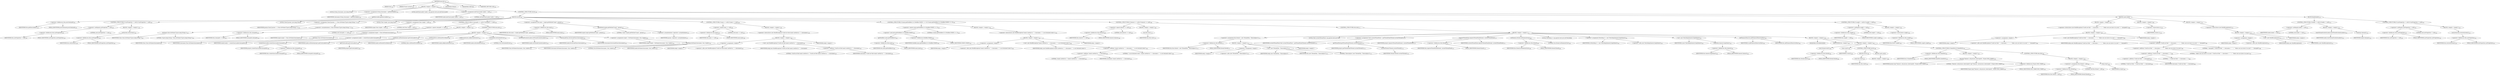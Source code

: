 digraph "execute" {  
"125" [label = <(METHOD,execute)<SUB>134</SUB>> ]
"8" [label = <(PARAM,this)<SUB>134</SUB>> ]
"126" [label = <(PARAM,Project project)<SUB>134</SUB>> ]
"127" [label = <(BLOCK,&lt;empty&gt;,&lt;empty&gt;)<SUB>134</SUB>> ]
"128" [label = <(LOCAL,String classname: java.lang.String)> ]
"129" [label = <(&lt;operator&gt;.assignment,String classname = getExecutable())<SUB>135</SUB>> ]
"130" [label = <(IDENTIFIER,classname,String classname = getExecutable())<SUB>135</SUB>> ]
"131" [label = <(getExecutable,getExecutable())<SUB>135</SUB>> ]
"132" [label = <(&lt;operator&gt;.fieldAccess,this.javaCommand)<SUB>135</SUB>> ]
"133" [label = <(IDENTIFIER,this,getExecutable())<SUB>135</SUB>> ]
"134" [label = <(FIELD_IDENTIFIER,javaCommand,javaCommand)<SUB>135</SUB>> ]
"135" [label = <(LOCAL,AntClassLoader loader: org.apache.tools.ant.AntClassLoader)> ]
"136" [label = <(&lt;operator&gt;.assignment,AntClassLoader loader = null)<SUB>137</SUB>> ]
"137" [label = <(IDENTIFIER,loader,AntClassLoader loader = null)<SUB>137</SUB>> ]
"138" [label = <(LITERAL,null,AntClassLoader loader = null)<SUB>137</SUB>> ]
"139" [label = <(CONTROL_STRUCTURE,try,try)<SUB>138</SUB>> ]
"140" [label = <(BLOCK,try,try)<SUB>138</SUB>> ]
"141" [label = <(CONTROL_STRUCTURE,if (sysProperties != null),if (sysProperties != null))<SUB>139</SUB>> ]
"142" [label = <(&lt;operator&gt;.notEquals,sysProperties != null)<SUB>139</SUB>> ]
"143" [label = <(&lt;operator&gt;.fieldAccess,this.sysProperties)<SUB>139</SUB>> ]
"144" [label = <(IDENTIFIER,this,sysProperties != null)<SUB>139</SUB>> ]
"145" [label = <(FIELD_IDENTIFIER,sysProperties,sysProperties)<SUB>139</SUB>> ]
"146" [label = <(LITERAL,null,sysProperties != null)<SUB>139</SUB>> ]
"147" [label = <(BLOCK,&lt;empty&gt;,&lt;empty&gt;)<SUB>139</SUB>> ]
"148" [label = <(setSystem,setSystem())<SUB>140</SUB>> ]
"149" [label = <(&lt;operator&gt;.fieldAccess,this.sysProperties)<SUB>140</SUB>> ]
"150" [label = <(IDENTIFIER,this,setSystem())<SUB>140</SUB>> ]
"151" [label = <(FIELD_IDENTIFIER,sysProperties,sysProperties)<SUB>140</SUB>> ]
"152" [label = <(LOCAL,Class[] param: java.lang.Class[])> ]
"153" [label = <(&lt;operator&gt;.assignment,Class[] param = { Class.forName(&quot;[Ljava.lang.String;&quot;) })<SUB>143</SUB>> ]
"154" [label = <(IDENTIFIER,param,Class[] param = { Class.forName(&quot;[Ljava.lang.String;&quot;) })<SUB>143</SUB>> ]
"155" [label = <(&lt;operator&gt;.arrayInitializer,{ Class.forName(&quot;[Ljava.lang.String;&quot;) })<SUB>143</SUB>> ]
"156" [label = <(forName,Class.forName(&quot;[Ljava.lang.String;&quot;))<SUB>143</SUB>> ]
"157" [label = <(IDENTIFIER,Class,Class.forName(&quot;[Ljava.lang.String;&quot;))<SUB>143</SUB>> ]
"158" [label = <(LITERAL,&quot;[Ljava.lang.String;&quot;,Class.forName(&quot;[Ljava.lang.String;&quot;))<SUB>143</SUB>> ]
"159" [label = <(LOCAL,Class target: java.lang.Class)> ]
"160" [label = <(&lt;operator&gt;.assignment,Class target = null)<SUB>144</SUB>> ]
"161" [label = <(IDENTIFIER,target,Class target = null)<SUB>144</SUB>> ]
"162" [label = <(LITERAL,null,Class target = null)<SUB>144</SUB>> ]
"163" [label = <(CONTROL_STRUCTURE,if (classpath == null),if (classpath == null))<SUB>145</SUB>> ]
"164" [label = <(&lt;operator&gt;.equals,classpath == null)<SUB>145</SUB>> ]
"165" [label = <(&lt;operator&gt;.fieldAccess,this.classpath)<SUB>145</SUB>> ]
"166" [label = <(IDENTIFIER,this,classpath == null)<SUB>145</SUB>> ]
"167" [label = <(FIELD_IDENTIFIER,classpath,classpath)<SUB>145</SUB>> ]
"168" [label = <(LITERAL,null,classpath == null)<SUB>145</SUB>> ]
"169" [label = <(BLOCK,&lt;empty&gt;,&lt;empty&gt;)<SUB>145</SUB>> ]
"170" [label = <(&lt;operator&gt;.assignment,target = Class.forName(classname))<SUB>146</SUB>> ]
"171" [label = <(IDENTIFIER,target,target = Class.forName(classname))<SUB>146</SUB>> ]
"172" [label = <(forName,Class.forName(classname))<SUB>146</SUB>> ]
"173" [label = <(IDENTIFIER,Class,Class.forName(classname))<SUB>146</SUB>> ]
"174" [label = <(IDENTIFIER,classname,Class.forName(classname))<SUB>146</SUB>> ]
"175" [label = <(CONTROL_STRUCTURE,else,else)<SUB>147</SUB>> ]
"176" [label = <(BLOCK,&lt;empty&gt;,&lt;empty&gt;)<SUB>147</SUB>> ]
"177" [label = <(&lt;operator&gt;.assignment,loader = createClassLoader(classpath))<SUB>148</SUB>> ]
"178" [label = <(IDENTIFIER,loader,loader = createClassLoader(classpath))<SUB>148</SUB>> ]
"179" [label = <(createClassLoader,createClassLoader(classpath))<SUB>148</SUB>> ]
"180" [label = <(IDENTIFIER,project,createClassLoader(classpath))<SUB>148</SUB>> ]
"181" [label = <(&lt;operator&gt;.fieldAccess,this.classpath)<SUB>148</SUB>> ]
"182" [label = <(IDENTIFIER,this,createClassLoader(classpath))<SUB>148</SUB>> ]
"183" [label = <(FIELD_IDENTIFIER,classpath,classpath)<SUB>148</SUB>> ]
"184" [label = <(setParent,setParent(project.getCoreLoader()))<SUB>149</SUB>> ]
"185" [label = <(IDENTIFIER,loader,setParent(project.getCoreLoader()))<SUB>149</SUB>> ]
"186" [label = <(getCoreLoader,getCoreLoader())<SUB>149</SUB>> ]
"187" [label = <(IDENTIFIER,project,getCoreLoader())<SUB>149</SUB>> ]
"188" [label = <(setParentFirst,setParentFirst(false))<SUB>150</SUB>> ]
"189" [label = <(IDENTIFIER,loader,setParentFirst(false))<SUB>150</SUB>> ]
"190" [label = <(LITERAL,false,setParentFirst(false))<SUB>150</SUB>> ]
"191" [label = <(addJavaLibraries,addJavaLibraries())<SUB>151</SUB>> ]
"192" [label = <(IDENTIFIER,loader,addJavaLibraries())<SUB>151</SUB>> ]
"193" [label = <(setIsolated,setIsolated(true))<SUB>152</SUB>> ]
"194" [label = <(IDENTIFIER,loader,setIsolated(true))<SUB>152</SUB>> ]
"195" [label = <(LITERAL,true,setIsolated(true))<SUB>152</SUB>> ]
"196" [label = <(setThreadContextLoader,setThreadContextLoader())<SUB>153</SUB>> ]
"197" [label = <(IDENTIFIER,loader,setThreadContextLoader())<SUB>153</SUB>> ]
"198" [label = <(forceLoadClass,forceLoadClass(classname))<SUB>154</SUB>> ]
"199" [label = <(IDENTIFIER,loader,forceLoadClass(classname))<SUB>154</SUB>> ]
"200" [label = <(IDENTIFIER,classname,forceLoadClass(classname))<SUB>154</SUB>> ]
"201" [label = <(&lt;operator&gt;.assignment,target = forName(classname, true, loader))<SUB>155</SUB>> ]
"202" [label = <(IDENTIFIER,target,target = forName(classname, true, loader))<SUB>155</SUB>> ]
"203" [label = <(forName,forName(classname, true, loader))<SUB>155</SUB>> ]
"204" [label = <(IDENTIFIER,Class,forName(classname, true, loader))<SUB>155</SUB>> ]
"205" [label = <(IDENTIFIER,classname,forName(classname, true, loader))<SUB>155</SUB>> ]
"206" [label = <(LITERAL,true,forName(classname, true, loader))<SUB>155</SUB>> ]
"207" [label = <(IDENTIFIER,loader,forName(classname, true, loader))<SUB>155</SUB>> ]
"208" [label = <(&lt;operator&gt;.assignment,this.main = target.getMethod(&quot;main&quot;, param))<SUB>157</SUB>> ]
"209" [label = <(&lt;operator&gt;.fieldAccess,this.main)<SUB>157</SUB>> ]
"210" [label = <(IDENTIFIER,this,this.main = target.getMethod(&quot;main&quot;, param))<SUB>157</SUB>> ]
"211" [label = <(FIELD_IDENTIFIER,main,main)<SUB>157</SUB>> ]
"212" [label = <(getMethod,target.getMethod(&quot;main&quot;, param))<SUB>157</SUB>> ]
"213" [label = <(IDENTIFIER,target,target.getMethod(&quot;main&quot;, param))<SUB>157</SUB>> ]
"214" [label = <(LITERAL,&quot;main&quot;,target.getMethod(&quot;main&quot;, param))<SUB>157</SUB>> ]
"215" [label = <(&lt;operator&gt;.arrayInitializer,&lt;operator&gt;.arrayInitializer)<SUB>157</SUB>> ]
"216" [label = <(IDENTIFIER,param,&lt;operator&gt;.arrayInitializer)<SUB>157</SUB>> ]
"217" [label = <(CONTROL_STRUCTURE,if (main == null),if (main == null))<SUB>158</SUB>> ]
"218" [label = <(&lt;operator&gt;.equals,main == null)<SUB>158</SUB>> ]
"219" [label = <(&lt;operator&gt;.fieldAccess,this.main)<SUB>158</SUB>> ]
"220" [label = <(IDENTIFIER,this,main == null)<SUB>158</SUB>> ]
"221" [label = <(FIELD_IDENTIFIER,main,main)<SUB>158</SUB>> ]
"222" [label = <(LITERAL,null,main == null)<SUB>158</SUB>> ]
"223" [label = <(BLOCK,&lt;empty&gt;,&lt;empty&gt;)<SUB>158</SUB>> ]
"224" [label = <(&lt;operator&gt;.throw,throw new BuildException(&quot;Could not find main() method in &quot; + classname);)<SUB>159</SUB>> ]
"225" [label = <(BLOCK,&lt;empty&gt;,&lt;empty&gt;)<SUB>159</SUB>> ]
"226" [label = <(&lt;operator&gt;.assignment,&lt;empty&gt;)> ]
"227" [label = <(IDENTIFIER,$obj0,&lt;empty&gt;)> ]
"228" [label = <(&lt;operator&gt;.alloc,new BuildException(&quot;Could not find main() method in &quot; + classname))<SUB>159</SUB>> ]
"229" [label = <(&lt;init&gt;,new BuildException(&quot;Could not find main() method in &quot; + classname))<SUB>159</SUB>> ]
"230" [label = <(IDENTIFIER,$obj0,new BuildException(&quot;Could not find main() method in &quot; + classname))> ]
"231" [label = <(&lt;operator&gt;.addition,&quot;Could not find main() method in &quot; + classname)<SUB>159</SUB>> ]
"232" [label = <(LITERAL,&quot;Could not find main() method in &quot;,&quot;Could not find main() method in &quot; + classname)<SUB>159</SUB>> ]
"233" [label = <(IDENTIFIER,classname,&quot;Could not find main() method in &quot; + classname)<SUB>160</SUB>> ]
"234" [label = <(IDENTIFIER,$obj0,&lt;empty&gt;)> ]
"235" [label = <(CONTROL_STRUCTURE,if ((main.getModifiers() &amp; Modifier.STATIC) == 0),if ((main.getModifiers() &amp; Modifier.STATIC) == 0))<SUB>163</SUB>> ]
"236" [label = <(&lt;operator&gt;.equals,(main.getModifiers() &amp; Modifier.STATIC) == 0)<SUB>163</SUB>> ]
"237" [label = <(&lt;operator&gt;.and,main.getModifiers() &amp; Modifier.STATIC)<SUB>163</SUB>> ]
"238" [label = <(getModifiers,main.getModifiers())<SUB>163</SUB>> ]
"239" [label = <(&lt;operator&gt;.fieldAccess,this.main)<SUB>163</SUB>> ]
"240" [label = <(IDENTIFIER,this,main.getModifiers())<SUB>163</SUB>> ]
"241" [label = <(FIELD_IDENTIFIER,main,main)<SUB>163</SUB>> ]
"242" [label = <(&lt;operator&gt;.fieldAccess,Modifier.STATIC)<SUB>163</SUB>> ]
"243" [label = <(IDENTIFIER,Modifier,main.getModifiers() &amp; Modifier.STATIC)<SUB>163</SUB>> ]
"244" [label = <(FIELD_IDENTIFIER,STATIC,STATIC)<SUB>163</SUB>> ]
"245" [label = <(LITERAL,0,(main.getModifiers() &amp; Modifier.STATIC) == 0)<SUB>163</SUB>> ]
"246" [label = <(BLOCK,&lt;empty&gt;,&lt;empty&gt;)<SUB>163</SUB>> ]
"247" [label = <(&lt;operator&gt;.throw,throw new BuildException(&quot;main() method in &quot; + classname + &quot; is not declared static&quot;);)<SUB>164</SUB>> ]
"248" [label = <(BLOCK,&lt;empty&gt;,&lt;empty&gt;)<SUB>164</SUB>> ]
"249" [label = <(&lt;operator&gt;.assignment,&lt;empty&gt;)> ]
"250" [label = <(IDENTIFIER,$obj1,&lt;empty&gt;)> ]
"251" [label = <(&lt;operator&gt;.alloc,new BuildException(&quot;main() method in &quot; + classname + &quot; is not declared static&quot;))<SUB>164</SUB>> ]
"252" [label = <(&lt;init&gt;,new BuildException(&quot;main() method in &quot; + classname + &quot; is not declared static&quot;))<SUB>164</SUB>> ]
"253" [label = <(IDENTIFIER,$obj1,new BuildException(&quot;main() method in &quot; + classname + &quot; is not declared static&quot;))> ]
"254" [label = <(&lt;operator&gt;.addition,&quot;main() method in &quot; + classname + &quot; is not declared static&quot;)<SUB>164</SUB>> ]
"255" [label = <(&lt;operator&gt;.addition,&quot;main() method in &quot; + classname)<SUB>164</SUB>> ]
"256" [label = <(LITERAL,&quot;main() method in &quot;,&quot;main() method in &quot; + classname)<SUB>164</SUB>> ]
"257" [label = <(IDENTIFIER,classname,&quot;main() method in &quot; + classname)<SUB>164</SUB>> ]
"258" [label = <(LITERAL,&quot; is not declared static&quot;,&quot;main() method in &quot; + classname + &quot; is not declared static&quot;)<SUB>165</SUB>> ]
"259" [label = <(IDENTIFIER,$obj1,&lt;empty&gt;)> ]
"260" [label = <(CONTROL_STRUCTURE,if (timeout == null),if (timeout == null))<SUB>169</SUB>> ]
"261" [label = <(&lt;operator&gt;.equals,timeout == null)<SUB>169</SUB>> ]
"262" [label = <(&lt;operator&gt;.fieldAccess,this.timeout)<SUB>169</SUB>> ]
"263" [label = <(IDENTIFIER,this,timeout == null)<SUB>169</SUB>> ]
"264" [label = <(FIELD_IDENTIFIER,timeout,timeout)<SUB>169</SUB>> ]
"265" [label = <(LITERAL,null,timeout == null)<SUB>169</SUB>> ]
"266" [label = <(BLOCK,&lt;empty&gt;,&lt;empty&gt;)<SUB>169</SUB>> ]
"267" [label = <(run,this.run())<SUB>170</SUB>> ]
"7" [label = <(IDENTIFIER,this,this.run())<SUB>170</SUB>> ]
"268" [label = <(CONTROL_STRUCTURE,else,else)<SUB>171</SUB>> ]
"269" [label = <(BLOCK,&lt;empty&gt;,&lt;empty&gt;)<SUB>171</SUB>> ]
"270" [label = <(&lt;operator&gt;.assignment,this.thread = new Thread(this, &quot;ExecuteJava&quot;))<SUB>172</SUB>> ]
"271" [label = <(&lt;operator&gt;.fieldAccess,this.thread)<SUB>172</SUB>> ]
"272" [label = <(IDENTIFIER,this,this.thread = new Thread(this, &quot;ExecuteJava&quot;))<SUB>172</SUB>> ]
"273" [label = <(FIELD_IDENTIFIER,thread,thread)<SUB>172</SUB>> ]
"274" [label = <(BLOCK,&lt;empty&gt;,&lt;empty&gt;)<SUB>172</SUB>> ]
"275" [label = <(&lt;operator&gt;.assignment,&lt;empty&gt;)> ]
"276" [label = <(IDENTIFIER,$obj2,&lt;empty&gt;)> ]
"277" [label = <(&lt;operator&gt;.alloc,new Thread(this, &quot;ExecuteJava&quot;))<SUB>172</SUB>> ]
"278" [label = <(&lt;init&gt;,new Thread(this, &quot;ExecuteJava&quot;))<SUB>172</SUB>> ]
"279" [label = <(IDENTIFIER,$obj2,new Thread(this, &quot;ExecuteJava&quot;))> ]
"9" [label = <(IDENTIFIER,this,new Thread(this, &quot;ExecuteJava&quot;))<SUB>172</SUB>> ]
"280" [label = <(LITERAL,&quot;ExecuteJava&quot;,new Thread(this, &quot;ExecuteJava&quot;))<SUB>172</SUB>> ]
"281" [label = <(IDENTIFIER,$obj2,&lt;empty&gt;)> ]
"282" [label = <(LOCAL,Task currentThreadTask: org.apache.tools.ant.Task)> ]
"283" [label = <(&lt;operator&gt;.assignment,Task currentThreadTask = getThreadTask(Thread.currentThread()))<SUB>173</SUB>> ]
"284" [label = <(IDENTIFIER,currentThreadTask,Task currentThreadTask = getThreadTask(Thread.currentThread()))<SUB>173</SUB>> ]
"285" [label = <(getThreadTask,getThreadTask(Thread.currentThread()))<SUB>174</SUB>> ]
"286" [label = <(IDENTIFIER,project,getThreadTask(Thread.currentThread()))<SUB>174</SUB>> ]
"287" [label = <(currentThread,Thread.currentThread())<SUB>174</SUB>> ]
"288" [label = <(IDENTIFIER,Thread,Thread.currentThread())<SUB>174</SUB>> ]
"289" [label = <(registerThreadTask,registerThreadTask(thread, currentThreadTask))<SUB>175</SUB>> ]
"290" [label = <(IDENTIFIER,project,registerThreadTask(thread, currentThreadTask))<SUB>175</SUB>> ]
"291" [label = <(&lt;operator&gt;.fieldAccess,this.thread)<SUB>175</SUB>> ]
"292" [label = <(IDENTIFIER,this,registerThreadTask(thread, currentThreadTask))<SUB>175</SUB>> ]
"293" [label = <(FIELD_IDENTIFIER,thread,thread)<SUB>175</SUB>> ]
"294" [label = <(IDENTIFIER,currentThreadTask,registerThreadTask(thread, currentThreadTask))<SUB>175</SUB>> ]
"295" [label = <(setDaemon,thread.setDaemon(true))<SUB>180</SUB>> ]
"296" [label = <(&lt;operator&gt;.fieldAccess,this.thread)<SUB>180</SUB>> ]
"297" [label = <(IDENTIFIER,this,thread.setDaemon(true))<SUB>180</SUB>> ]
"298" [label = <(FIELD_IDENTIFIER,thread,thread)<SUB>180</SUB>> ]
"299" [label = <(LITERAL,true,thread.setDaemon(true))<SUB>180</SUB>> ]
"11" [label = <(LOCAL,Watchdog w: org.apache.tools.ant.util.Watchdog)> ]
"300" [label = <(&lt;operator&gt;.assignment,Watchdog w = new Watchdog(timeout.longValue()))<SUB>181</SUB>> ]
"301" [label = <(IDENTIFIER,w,Watchdog w = new Watchdog(timeout.longValue()))<SUB>181</SUB>> ]
"302" [label = <(&lt;operator&gt;.alloc,new Watchdog(timeout.longValue()))<SUB>181</SUB>> ]
"303" [label = <(&lt;init&gt;,new Watchdog(timeout.longValue()))<SUB>181</SUB>> ]
"10" [label = <(IDENTIFIER,w,new Watchdog(timeout.longValue()))<SUB>181</SUB>> ]
"304" [label = <(longValue,timeout.longValue())<SUB>181</SUB>> ]
"305" [label = <(&lt;operator&gt;.fieldAccess,this.timeout)<SUB>181</SUB>> ]
"306" [label = <(IDENTIFIER,this,timeout.longValue())<SUB>181</SUB>> ]
"307" [label = <(FIELD_IDENTIFIER,timeout,timeout)<SUB>181</SUB>> ]
"308" [label = <(addTimeoutObserver,addTimeoutObserver(this))<SUB>182</SUB>> ]
"309" [label = <(IDENTIFIER,w,addTimeoutObserver(this))<SUB>182</SUB>> ]
"12" [label = <(IDENTIFIER,this,addTimeoutObserver(this))<SUB>182</SUB>> ]
"310" [label = <(BLOCK,&lt;empty&gt;,&lt;empty&gt;)<SUB>183</SUB>> ]
"311" [label = <(MODIFIER,SYNCHRONIZED)> ]
"13" [label = <(IDENTIFIER,this,&lt;empty&gt;)<SUB>183</SUB>> ]
"312" [label = <(BLOCK,&lt;empty&gt;,&lt;empty&gt;)<SUB>183</SUB>> ]
"313" [label = <(start,thread.start())<SUB>184</SUB>> ]
"314" [label = <(&lt;operator&gt;.fieldAccess,this.thread)<SUB>184</SUB>> ]
"315" [label = <(IDENTIFIER,this,thread.start())<SUB>184</SUB>> ]
"316" [label = <(FIELD_IDENTIFIER,thread,thread)<SUB>184</SUB>> ]
"317" [label = <(start,start())<SUB>185</SUB>> ]
"318" [label = <(IDENTIFIER,w,start())<SUB>185</SUB>> ]
"319" [label = <(CONTROL_STRUCTURE,try,try)<SUB>186</SUB>> ]
"320" [label = <(BLOCK,try,try)<SUB>186</SUB>> ]
"321" [label = <(wait,this.wait())<SUB>187</SUB>> ]
"14" [label = <(IDENTIFIER,this,this.wait())<SUB>187</SUB>> ]
"322" [label = <(BLOCK,catch,catch)> ]
"323" [label = <(BLOCK,&lt;empty&gt;,&lt;empty&gt;)<SUB>188</SUB>> ]
"324" [label = <(CONTROL_STRUCTURE,if (timedOut),if (timedOut))<SUB>191</SUB>> ]
"325" [label = <(&lt;operator&gt;.fieldAccess,this.timedOut)<SUB>191</SUB>> ]
"326" [label = <(IDENTIFIER,this,if (timedOut))<SUB>191</SUB>> ]
"327" [label = <(FIELD_IDENTIFIER,timedOut,timedOut)<SUB>191</SUB>> ]
"328" [label = <(BLOCK,&lt;empty&gt;,&lt;empty&gt;)<SUB>191</SUB>> ]
"329" [label = <(log,log(&quot;Timeout: sub-process interrupted&quot;, Project.MSG_WARN))<SUB>192</SUB>> ]
"330" [label = <(IDENTIFIER,project,log(&quot;Timeout: sub-process interrupted&quot;, Project.MSG_WARN))<SUB>192</SUB>> ]
"331" [label = <(LITERAL,&quot;Timeout: sub-process interrupted&quot;,log(&quot;Timeout: sub-process interrupted&quot;, Project.MSG_WARN))<SUB>192</SUB>> ]
"332" [label = <(&lt;operator&gt;.fieldAccess,Project.MSG_WARN)<SUB>193</SUB>> ]
"333" [label = <(IDENTIFIER,Project,log(&quot;Timeout: sub-process interrupted&quot;, Project.MSG_WARN))<SUB>193</SUB>> ]
"334" [label = <(FIELD_IDENTIFIER,MSG_WARN,MSG_WARN)<SUB>193</SUB>> ]
"335" [label = <(CONTROL_STRUCTURE,else,else)<SUB>194</SUB>> ]
"336" [label = <(BLOCK,&lt;empty&gt;,&lt;empty&gt;)<SUB>194</SUB>> ]
"337" [label = <(&lt;operator&gt;.assignment,this.thread = null)<SUB>195</SUB>> ]
"338" [label = <(&lt;operator&gt;.fieldAccess,this.thread)<SUB>195</SUB>> ]
"339" [label = <(IDENTIFIER,this,this.thread = null)<SUB>195</SUB>> ]
"340" [label = <(FIELD_IDENTIFIER,thread,thread)<SUB>195</SUB>> ]
"341" [label = <(LITERAL,null,this.thread = null)<SUB>195</SUB>> ]
"342" [label = <(stop,stop())<SUB>196</SUB>> ]
"343" [label = <(IDENTIFIER,w,stop())<SUB>196</SUB>> ]
"344" [label = <(CONTROL_STRUCTURE,if (caught != null),if (caught != null))<SUB>201</SUB>> ]
"345" [label = <(&lt;operator&gt;.notEquals,caught != null)<SUB>201</SUB>> ]
"346" [label = <(&lt;operator&gt;.fieldAccess,this.caught)<SUB>201</SUB>> ]
"347" [label = <(IDENTIFIER,this,caught != null)<SUB>201</SUB>> ]
"348" [label = <(FIELD_IDENTIFIER,caught,caught)<SUB>201</SUB>> ]
"349" [label = <(LITERAL,null,caught != null)<SUB>201</SUB>> ]
"350" [label = <(BLOCK,&lt;empty&gt;,&lt;empty&gt;)<SUB>201</SUB>> ]
"351" [label = <(&lt;operator&gt;.throw,throw caught;)<SUB>202</SUB>> ]
"352" [label = <(&lt;operator&gt;.fieldAccess,this.caught)<SUB>202</SUB>> ]
"353" [label = <(IDENTIFIER,this,throw caught;)<SUB>202</SUB>> ]
"354" [label = <(FIELD_IDENTIFIER,caught,caught)<SUB>202</SUB>> ]
"355" [label = <(BLOCK,catch,catch)> ]
"356" [label = <(BLOCK,&lt;empty&gt;,&lt;empty&gt;)<SUB>205</SUB>> ]
"357" [label = <(&lt;operator&gt;.throw,throw new BuildException(&quot;Could not find &quot; + classname + &quot;.&quot; + &quot; Make sure you have it in your&quot; + &quot; classpath&quot;);)<SUB>206</SUB>> ]
"358" [label = <(BLOCK,&lt;empty&gt;,&lt;empty&gt;)<SUB>206</SUB>> ]
"359" [label = <(&lt;operator&gt;.assignment,&lt;empty&gt;)> ]
"360" [label = <(IDENTIFIER,$obj4,&lt;empty&gt;)> ]
"361" [label = <(&lt;operator&gt;.alloc,new BuildException(&quot;Could not find &quot; + classname + &quot;.&quot; + &quot; Make sure you have it in your&quot; + &quot; classpath&quot;))<SUB>206</SUB>> ]
"362" [label = <(&lt;init&gt;,new BuildException(&quot;Could not find &quot; + classname + &quot;.&quot; + &quot; Make sure you have it in your&quot; + &quot; classpath&quot;))<SUB>206</SUB>> ]
"363" [label = <(IDENTIFIER,$obj4,new BuildException(&quot;Could not find &quot; + classname + &quot;.&quot; + &quot; Make sure you have it in your&quot; + &quot; classpath&quot;))> ]
"364" [label = <(&lt;operator&gt;.addition,&quot;Could not find &quot; + classname + &quot;.&quot; + &quot; Make sure you have it in your&quot; + &quot; classpath&quot;)<SUB>206</SUB>> ]
"365" [label = <(&lt;operator&gt;.addition,&quot;Could not find &quot; + classname + &quot;.&quot; + &quot; Make sure you have it in your&quot;)<SUB>206</SUB>> ]
"366" [label = <(&lt;operator&gt;.addition,&quot;Could not find &quot; + classname + &quot;.&quot;)<SUB>206</SUB>> ]
"367" [label = <(&lt;operator&gt;.addition,&quot;Could not find &quot; + classname)<SUB>206</SUB>> ]
"368" [label = <(LITERAL,&quot;Could not find &quot;,&quot;Could not find &quot; + classname)<SUB>206</SUB>> ]
"369" [label = <(IDENTIFIER,classname,&quot;Could not find &quot; + classname)<SUB>206</SUB>> ]
"370" [label = <(LITERAL,&quot;.&quot;,&quot;Could not find &quot; + classname + &quot;.&quot;)<SUB>206</SUB>> ]
"371" [label = <(LITERAL,&quot; Make sure you have it in your&quot;,&quot;Could not find &quot; + classname + &quot;.&quot; + &quot; Make sure you have it in your&quot;)<SUB>207</SUB>> ]
"372" [label = <(LITERAL,&quot; classpath&quot;,&quot;Could not find &quot; + classname + &quot;.&quot; + &quot; Make sure you have it in your&quot; + &quot; classpath&quot;)<SUB>208</SUB>> ]
"373" [label = <(IDENTIFIER,$obj4,&lt;empty&gt;)> ]
"374" [label = <(BLOCK,&lt;empty&gt;,&lt;empty&gt;)<SUB>209</SUB>> ]
"375" [label = <(&lt;operator&gt;.throw,throw e;)<SUB>210</SUB>> ]
"376" [label = <(IDENTIFIER,e,throw e;)<SUB>210</SUB>> ]
"377" [label = <(BLOCK,&lt;empty&gt;,&lt;empty&gt;)<SUB>211</SUB>> ]
"378" [label = <(&lt;operator&gt;.throw,throw new BuildException(e);)<SUB>212</SUB>> ]
"379" [label = <(BLOCK,&lt;empty&gt;,&lt;empty&gt;)<SUB>212</SUB>> ]
"380" [label = <(&lt;operator&gt;.assignment,&lt;empty&gt;)> ]
"381" [label = <(IDENTIFIER,$obj5,&lt;empty&gt;)> ]
"382" [label = <(&lt;operator&gt;.alloc,new BuildException(e))<SUB>212</SUB>> ]
"383" [label = <(&lt;init&gt;,new BuildException(e))<SUB>212</SUB>> ]
"384" [label = <(IDENTIFIER,$obj5,new BuildException(e))> ]
"385" [label = <(IDENTIFIER,e,new BuildException(e))<SUB>212</SUB>> ]
"386" [label = <(IDENTIFIER,$obj5,&lt;empty&gt;)> ]
"387" [label = <(BLOCK,finally,finally)<SUB>213</SUB>> ]
"388" [label = <(CONTROL_STRUCTURE,if (loader != null),if (loader != null))<SUB>214</SUB>> ]
"389" [label = <(&lt;operator&gt;.notEquals,loader != null)<SUB>214</SUB>> ]
"390" [label = <(IDENTIFIER,loader,loader != null)<SUB>214</SUB>> ]
"391" [label = <(LITERAL,null,loader != null)<SUB>214</SUB>> ]
"392" [label = <(BLOCK,&lt;empty&gt;,&lt;empty&gt;)<SUB>214</SUB>> ]
"393" [label = <(resetThreadContextLoader,resetThreadContextLoader())<SUB>215</SUB>> ]
"394" [label = <(IDENTIFIER,loader,resetThreadContextLoader())<SUB>215</SUB>> ]
"395" [label = <(cleanup,cleanup())<SUB>216</SUB>> ]
"396" [label = <(IDENTIFIER,loader,cleanup())<SUB>216</SUB>> ]
"397" [label = <(CONTROL_STRUCTURE,if (sysProperties != null),if (sysProperties != null))<SUB>218</SUB>> ]
"398" [label = <(&lt;operator&gt;.notEquals,sysProperties != null)<SUB>218</SUB>> ]
"399" [label = <(&lt;operator&gt;.fieldAccess,this.sysProperties)<SUB>218</SUB>> ]
"400" [label = <(IDENTIFIER,this,sysProperties != null)<SUB>218</SUB>> ]
"401" [label = <(FIELD_IDENTIFIER,sysProperties,sysProperties)<SUB>218</SUB>> ]
"402" [label = <(LITERAL,null,sysProperties != null)<SUB>218</SUB>> ]
"403" [label = <(BLOCK,&lt;empty&gt;,&lt;empty&gt;)<SUB>218</SUB>> ]
"404" [label = <(restoreSystem,restoreSystem())<SUB>219</SUB>> ]
"405" [label = <(&lt;operator&gt;.fieldAccess,this.sysProperties)<SUB>219</SUB>> ]
"406" [label = <(IDENTIFIER,this,restoreSystem())<SUB>219</SUB>> ]
"407" [label = <(FIELD_IDENTIFIER,sysProperties,sysProperties)<SUB>219</SUB>> ]
"408" [label = <(MODIFIER,PUBLIC)> ]
"409" [label = <(MODIFIER,VIRTUAL)> ]
"410" [label = <(METHOD_RETURN,void)<SUB>134</SUB>> ]
  "125" -> "8" 
  "125" -> "126" 
  "125" -> "127" 
  "125" -> "408" 
  "125" -> "409" 
  "125" -> "410" 
  "127" -> "128" 
  "127" -> "129" 
  "127" -> "135" 
  "127" -> "136" 
  "127" -> "139" 
  "129" -> "130" 
  "129" -> "131" 
  "131" -> "132" 
  "132" -> "133" 
  "132" -> "134" 
  "136" -> "137" 
  "136" -> "138" 
  "139" -> "140" 
  "139" -> "355" 
  "139" -> "387" 
  "140" -> "141" 
  "140" -> "152" 
  "140" -> "153" 
  "140" -> "159" 
  "140" -> "160" 
  "140" -> "163" 
  "140" -> "208" 
  "140" -> "217" 
  "140" -> "235" 
  "140" -> "260" 
  "140" -> "344" 
  "141" -> "142" 
  "141" -> "147" 
  "142" -> "143" 
  "142" -> "146" 
  "143" -> "144" 
  "143" -> "145" 
  "147" -> "148" 
  "148" -> "149" 
  "149" -> "150" 
  "149" -> "151" 
  "153" -> "154" 
  "153" -> "155" 
  "155" -> "156" 
  "156" -> "157" 
  "156" -> "158" 
  "160" -> "161" 
  "160" -> "162" 
  "163" -> "164" 
  "163" -> "169" 
  "163" -> "175" 
  "164" -> "165" 
  "164" -> "168" 
  "165" -> "166" 
  "165" -> "167" 
  "169" -> "170" 
  "170" -> "171" 
  "170" -> "172" 
  "172" -> "173" 
  "172" -> "174" 
  "175" -> "176" 
  "176" -> "177" 
  "176" -> "184" 
  "176" -> "188" 
  "176" -> "191" 
  "176" -> "193" 
  "176" -> "196" 
  "176" -> "198" 
  "176" -> "201" 
  "177" -> "178" 
  "177" -> "179" 
  "179" -> "180" 
  "179" -> "181" 
  "181" -> "182" 
  "181" -> "183" 
  "184" -> "185" 
  "184" -> "186" 
  "186" -> "187" 
  "188" -> "189" 
  "188" -> "190" 
  "191" -> "192" 
  "193" -> "194" 
  "193" -> "195" 
  "196" -> "197" 
  "198" -> "199" 
  "198" -> "200" 
  "201" -> "202" 
  "201" -> "203" 
  "203" -> "204" 
  "203" -> "205" 
  "203" -> "206" 
  "203" -> "207" 
  "208" -> "209" 
  "208" -> "212" 
  "209" -> "210" 
  "209" -> "211" 
  "212" -> "213" 
  "212" -> "214" 
  "212" -> "215" 
  "215" -> "216" 
  "217" -> "218" 
  "217" -> "223" 
  "218" -> "219" 
  "218" -> "222" 
  "219" -> "220" 
  "219" -> "221" 
  "223" -> "224" 
  "224" -> "225" 
  "225" -> "226" 
  "225" -> "229" 
  "225" -> "234" 
  "226" -> "227" 
  "226" -> "228" 
  "229" -> "230" 
  "229" -> "231" 
  "231" -> "232" 
  "231" -> "233" 
  "235" -> "236" 
  "235" -> "246" 
  "236" -> "237" 
  "236" -> "245" 
  "237" -> "238" 
  "237" -> "242" 
  "238" -> "239" 
  "239" -> "240" 
  "239" -> "241" 
  "242" -> "243" 
  "242" -> "244" 
  "246" -> "247" 
  "247" -> "248" 
  "248" -> "249" 
  "248" -> "252" 
  "248" -> "259" 
  "249" -> "250" 
  "249" -> "251" 
  "252" -> "253" 
  "252" -> "254" 
  "254" -> "255" 
  "254" -> "258" 
  "255" -> "256" 
  "255" -> "257" 
  "260" -> "261" 
  "260" -> "266" 
  "260" -> "268" 
  "261" -> "262" 
  "261" -> "265" 
  "262" -> "263" 
  "262" -> "264" 
  "266" -> "267" 
  "267" -> "7" 
  "268" -> "269" 
  "269" -> "270" 
  "269" -> "282" 
  "269" -> "283" 
  "269" -> "289" 
  "269" -> "295" 
  "269" -> "11" 
  "269" -> "300" 
  "269" -> "303" 
  "269" -> "308" 
  "269" -> "310" 
  "270" -> "271" 
  "270" -> "274" 
  "271" -> "272" 
  "271" -> "273" 
  "274" -> "275" 
  "274" -> "278" 
  "274" -> "281" 
  "275" -> "276" 
  "275" -> "277" 
  "278" -> "279" 
  "278" -> "9" 
  "278" -> "280" 
  "283" -> "284" 
  "283" -> "285" 
  "285" -> "286" 
  "285" -> "287" 
  "287" -> "288" 
  "289" -> "290" 
  "289" -> "291" 
  "289" -> "294" 
  "291" -> "292" 
  "291" -> "293" 
  "295" -> "296" 
  "295" -> "299" 
  "296" -> "297" 
  "296" -> "298" 
  "300" -> "301" 
  "300" -> "302" 
  "303" -> "10" 
  "303" -> "304" 
  "304" -> "305" 
  "305" -> "306" 
  "305" -> "307" 
  "308" -> "309" 
  "308" -> "12" 
  "310" -> "311" 
  "310" -> "13" 
  "310" -> "312" 
  "312" -> "313" 
  "312" -> "317" 
  "312" -> "319" 
  "312" -> "324" 
  "313" -> "314" 
  "314" -> "315" 
  "314" -> "316" 
  "317" -> "318" 
  "319" -> "320" 
  "319" -> "322" 
  "320" -> "321" 
  "321" -> "14" 
  "322" -> "323" 
  "324" -> "325" 
  "324" -> "328" 
  "324" -> "335" 
  "325" -> "326" 
  "325" -> "327" 
  "328" -> "329" 
  "329" -> "330" 
  "329" -> "331" 
  "329" -> "332" 
  "332" -> "333" 
  "332" -> "334" 
  "335" -> "336" 
  "336" -> "337" 
  "336" -> "342" 
  "337" -> "338" 
  "337" -> "341" 
  "338" -> "339" 
  "338" -> "340" 
  "342" -> "343" 
  "344" -> "345" 
  "344" -> "350" 
  "345" -> "346" 
  "345" -> "349" 
  "346" -> "347" 
  "346" -> "348" 
  "350" -> "351" 
  "351" -> "352" 
  "352" -> "353" 
  "352" -> "354" 
  "355" -> "356" 
  "355" -> "374" 
  "355" -> "377" 
  "356" -> "357" 
  "357" -> "358" 
  "358" -> "359" 
  "358" -> "362" 
  "358" -> "373" 
  "359" -> "360" 
  "359" -> "361" 
  "362" -> "363" 
  "362" -> "364" 
  "364" -> "365" 
  "364" -> "372" 
  "365" -> "366" 
  "365" -> "371" 
  "366" -> "367" 
  "366" -> "370" 
  "367" -> "368" 
  "367" -> "369" 
  "374" -> "375" 
  "375" -> "376" 
  "377" -> "378" 
  "378" -> "379" 
  "379" -> "380" 
  "379" -> "383" 
  "379" -> "386" 
  "380" -> "381" 
  "380" -> "382" 
  "383" -> "384" 
  "383" -> "385" 
  "387" -> "388" 
  "387" -> "397" 
  "388" -> "389" 
  "388" -> "392" 
  "389" -> "390" 
  "389" -> "391" 
  "392" -> "393" 
  "392" -> "395" 
  "393" -> "394" 
  "395" -> "396" 
  "397" -> "398" 
  "397" -> "403" 
  "398" -> "399" 
  "398" -> "402" 
  "399" -> "400" 
  "399" -> "401" 
  "403" -> "404" 
  "404" -> "405" 
  "405" -> "406" 
  "405" -> "407" 
}
